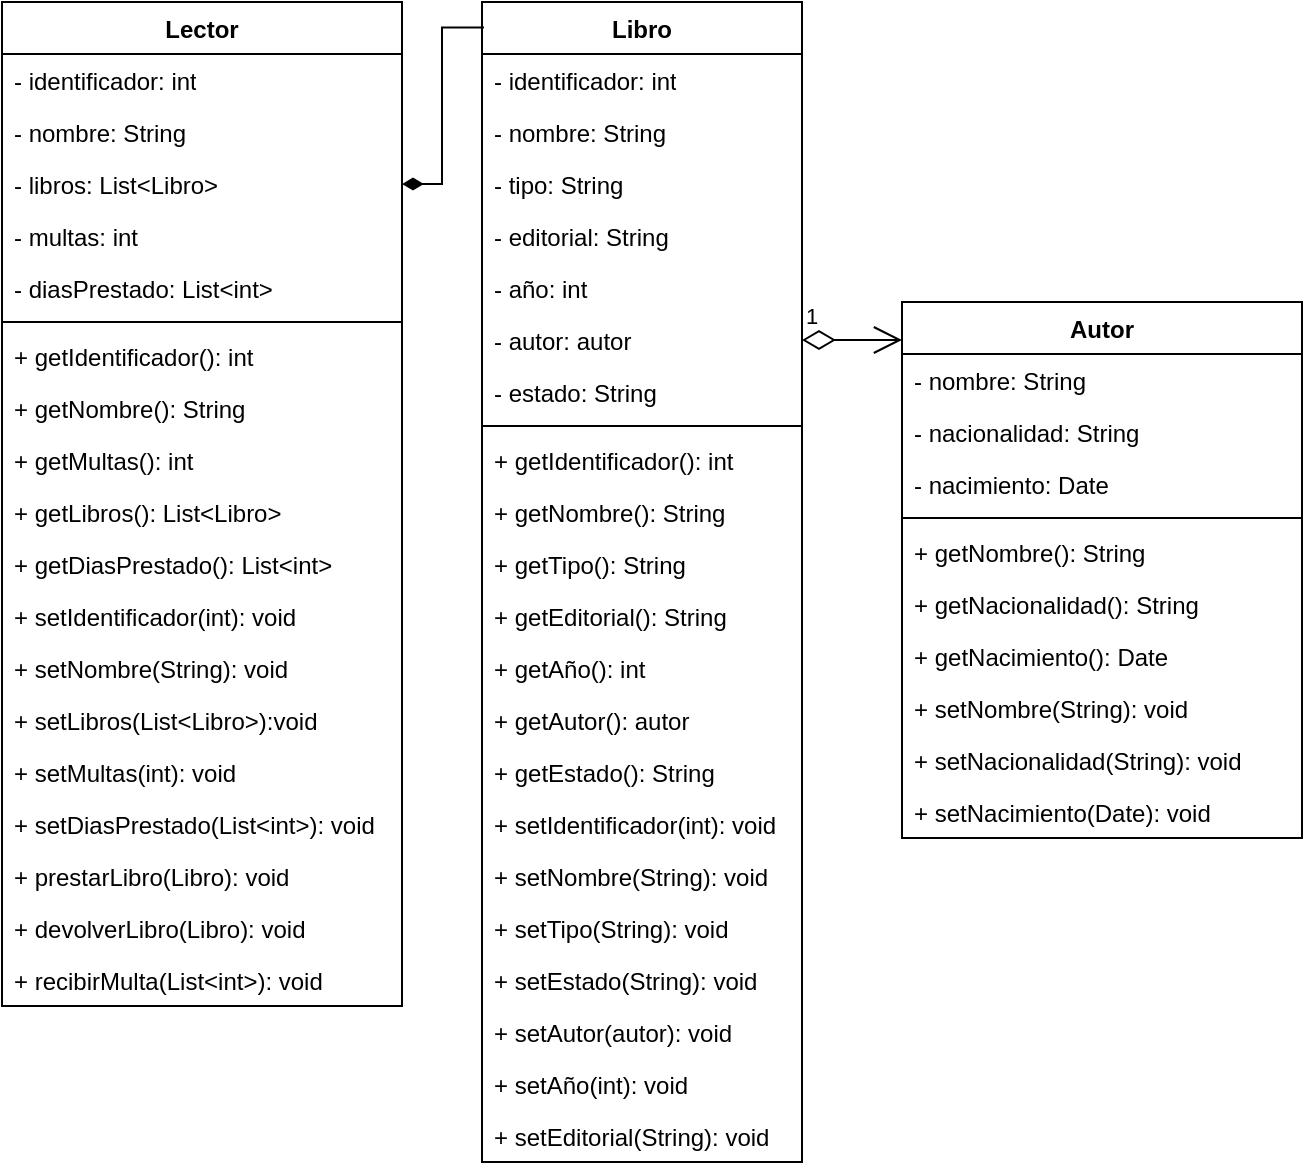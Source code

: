 <mxfile version="22.1.5" type="github">
  <diagram name="Página-1" id="alibKGlUhTbMBsRk6Oys">
    <mxGraphModel dx="1385" dy="849" grid="1" gridSize="10" guides="1" tooltips="1" connect="1" arrows="1" fold="1" page="1" pageScale="1" pageWidth="827" pageHeight="1169" math="0" shadow="0">
      <root>
        <mxCell id="0" />
        <mxCell id="1" parent="0" />
        <mxCell id="xswCKR9SwKCdyuUtCMko-1" value="Libro" style="swimlane;fontStyle=1;align=center;verticalAlign=top;childLayout=stackLayout;horizontal=1;startSize=26;horizontalStack=0;resizeParent=1;resizeParentMax=0;resizeLast=0;collapsible=1;marginBottom=0;whiteSpace=wrap;html=1;" vertex="1" parent="1">
          <mxGeometry x="40" y="160" width="160" height="580" as="geometry" />
        </mxCell>
        <mxCell id="xswCKR9SwKCdyuUtCMko-2" value="- identificador: int" style="text;strokeColor=none;fillColor=none;align=left;verticalAlign=top;spacingLeft=4;spacingRight=4;overflow=hidden;rotatable=0;points=[[0,0.5],[1,0.5]];portConstraint=eastwest;whiteSpace=wrap;html=1;" vertex="1" parent="xswCKR9SwKCdyuUtCMko-1">
          <mxGeometry y="26" width="160" height="26" as="geometry" />
        </mxCell>
        <mxCell id="xswCKR9SwKCdyuUtCMko-5" value="- nombre: String" style="text;strokeColor=none;fillColor=none;align=left;verticalAlign=top;spacingLeft=4;spacingRight=4;overflow=hidden;rotatable=0;points=[[0,0.5],[1,0.5]];portConstraint=eastwest;whiteSpace=wrap;html=1;" vertex="1" parent="xswCKR9SwKCdyuUtCMko-1">
          <mxGeometry y="52" width="160" height="26" as="geometry" />
        </mxCell>
        <mxCell id="xswCKR9SwKCdyuUtCMko-6" value="- tipo: String" style="text;strokeColor=none;fillColor=none;align=left;verticalAlign=top;spacingLeft=4;spacingRight=4;overflow=hidden;rotatable=0;points=[[0,0.5],[1,0.5]];portConstraint=eastwest;whiteSpace=wrap;html=1;" vertex="1" parent="xswCKR9SwKCdyuUtCMko-1">
          <mxGeometry y="78" width="160" height="26" as="geometry" />
        </mxCell>
        <mxCell id="xswCKR9SwKCdyuUtCMko-7" value="- editorial: String" style="text;strokeColor=none;fillColor=none;align=left;verticalAlign=top;spacingLeft=4;spacingRight=4;overflow=hidden;rotatable=0;points=[[0,0.5],[1,0.5]];portConstraint=eastwest;whiteSpace=wrap;html=1;" vertex="1" parent="xswCKR9SwKCdyuUtCMko-1">
          <mxGeometry y="104" width="160" height="26" as="geometry" />
        </mxCell>
        <mxCell id="xswCKR9SwKCdyuUtCMko-8" value="- año: int" style="text;strokeColor=none;fillColor=none;align=left;verticalAlign=top;spacingLeft=4;spacingRight=4;overflow=hidden;rotatable=0;points=[[0,0.5],[1,0.5]];portConstraint=eastwest;whiteSpace=wrap;html=1;" vertex="1" parent="xswCKR9SwKCdyuUtCMko-1">
          <mxGeometry y="130" width="160" height="26" as="geometry" />
        </mxCell>
        <mxCell id="xswCKR9SwKCdyuUtCMko-9" value="- autor: autor" style="text;strokeColor=none;fillColor=none;align=left;verticalAlign=top;spacingLeft=4;spacingRight=4;overflow=hidden;rotatable=0;points=[[0,0.5],[1,0.5]];portConstraint=eastwest;whiteSpace=wrap;html=1;" vertex="1" parent="xswCKR9SwKCdyuUtCMko-1">
          <mxGeometry y="156" width="160" height="26" as="geometry" />
        </mxCell>
        <mxCell id="xswCKR9SwKCdyuUtCMko-31" value="- estado: String" style="text;strokeColor=none;fillColor=none;align=left;verticalAlign=top;spacingLeft=4;spacingRight=4;overflow=hidden;rotatable=0;points=[[0,0.5],[1,0.5]];portConstraint=eastwest;whiteSpace=wrap;html=1;" vertex="1" parent="xswCKR9SwKCdyuUtCMko-1">
          <mxGeometry y="182" width="160" height="26" as="geometry" />
        </mxCell>
        <mxCell id="xswCKR9SwKCdyuUtCMko-3" value="" style="line;strokeWidth=1;fillColor=none;align=left;verticalAlign=middle;spacingTop=-1;spacingLeft=3;spacingRight=3;rotatable=0;labelPosition=right;points=[];portConstraint=eastwest;strokeColor=inherit;" vertex="1" parent="xswCKR9SwKCdyuUtCMko-1">
          <mxGeometry y="208" width="160" height="8" as="geometry" />
        </mxCell>
        <mxCell id="xswCKR9SwKCdyuUtCMko-48" value="+ getIdentificador(): int" style="text;strokeColor=none;fillColor=none;align=left;verticalAlign=top;spacingLeft=4;spacingRight=4;overflow=hidden;rotatable=0;points=[[0,0.5],[1,0.5]];portConstraint=eastwest;whiteSpace=wrap;html=1;" vertex="1" parent="xswCKR9SwKCdyuUtCMko-1">
          <mxGeometry y="216" width="160" height="26" as="geometry" />
        </mxCell>
        <mxCell id="xswCKR9SwKCdyuUtCMko-49" value="+ getNombre(): String" style="text;strokeColor=none;fillColor=none;align=left;verticalAlign=top;spacingLeft=4;spacingRight=4;overflow=hidden;rotatable=0;points=[[0,0.5],[1,0.5]];portConstraint=eastwest;whiteSpace=wrap;html=1;" vertex="1" parent="xswCKR9SwKCdyuUtCMko-1">
          <mxGeometry y="242" width="160" height="26" as="geometry" />
        </mxCell>
        <mxCell id="xswCKR9SwKCdyuUtCMko-50" value="+ getTipo(): String" style="text;strokeColor=none;fillColor=none;align=left;verticalAlign=top;spacingLeft=4;spacingRight=4;overflow=hidden;rotatable=0;points=[[0,0.5],[1,0.5]];portConstraint=eastwest;whiteSpace=wrap;html=1;" vertex="1" parent="xswCKR9SwKCdyuUtCMko-1">
          <mxGeometry y="268" width="160" height="26" as="geometry" />
        </mxCell>
        <mxCell id="xswCKR9SwKCdyuUtCMko-51" value="+ getEditorial(): String" style="text;strokeColor=none;fillColor=none;align=left;verticalAlign=top;spacingLeft=4;spacingRight=4;overflow=hidden;rotatable=0;points=[[0,0.5],[1,0.5]];portConstraint=eastwest;whiteSpace=wrap;html=1;" vertex="1" parent="xswCKR9SwKCdyuUtCMko-1">
          <mxGeometry y="294" width="160" height="26" as="geometry" />
        </mxCell>
        <mxCell id="xswCKR9SwKCdyuUtCMko-4" value="+ getAño(): int" style="text;strokeColor=none;fillColor=none;align=left;verticalAlign=top;spacingLeft=4;spacingRight=4;overflow=hidden;rotatable=0;points=[[0,0.5],[1,0.5]];portConstraint=eastwest;whiteSpace=wrap;html=1;" vertex="1" parent="xswCKR9SwKCdyuUtCMko-1">
          <mxGeometry y="320" width="160" height="26" as="geometry" />
        </mxCell>
        <mxCell id="xswCKR9SwKCdyuUtCMko-52" value="+ getAutor(): autor" style="text;strokeColor=none;fillColor=none;align=left;verticalAlign=top;spacingLeft=4;spacingRight=4;overflow=hidden;rotatable=0;points=[[0,0.5],[1,0.5]];portConstraint=eastwest;whiteSpace=wrap;html=1;" vertex="1" parent="xswCKR9SwKCdyuUtCMko-1">
          <mxGeometry y="346" width="160" height="26" as="geometry" />
        </mxCell>
        <mxCell id="xswCKR9SwKCdyuUtCMko-53" value="+ getEstado(): String" style="text;strokeColor=none;fillColor=none;align=left;verticalAlign=top;spacingLeft=4;spacingRight=4;overflow=hidden;rotatable=0;points=[[0,0.5],[1,0.5]];portConstraint=eastwest;whiteSpace=wrap;html=1;" vertex="1" parent="xswCKR9SwKCdyuUtCMko-1">
          <mxGeometry y="372" width="160" height="26" as="geometry" />
        </mxCell>
        <mxCell id="xswCKR9SwKCdyuUtCMko-54" value="+ setIdentificador(int): void" style="text;strokeColor=none;fillColor=none;align=left;verticalAlign=top;spacingLeft=4;spacingRight=4;overflow=hidden;rotatable=0;points=[[0,0.5],[1,0.5]];portConstraint=eastwest;whiteSpace=wrap;html=1;" vertex="1" parent="xswCKR9SwKCdyuUtCMko-1">
          <mxGeometry y="398" width="160" height="26" as="geometry" />
        </mxCell>
        <mxCell id="xswCKR9SwKCdyuUtCMko-55" value="+ setNombre(String): void" style="text;strokeColor=none;fillColor=none;align=left;verticalAlign=top;spacingLeft=4;spacingRight=4;overflow=hidden;rotatable=0;points=[[0,0.5],[1,0.5]];portConstraint=eastwest;whiteSpace=wrap;html=1;" vertex="1" parent="xswCKR9SwKCdyuUtCMko-1">
          <mxGeometry y="424" width="160" height="26" as="geometry" />
        </mxCell>
        <mxCell id="xswCKR9SwKCdyuUtCMko-56" value="+ setTipo(String): void" style="text;strokeColor=none;fillColor=none;align=left;verticalAlign=top;spacingLeft=4;spacingRight=4;overflow=hidden;rotatable=0;points=[[0,0.5],[1,0.5]];portConstraint=eastwest;whiteSpace=wrap;html=1;" vertex="1" parent="xswCKR9SwKCdyuUtCMko-1">
          <mxGeometry y="450" width="160" height="26" as="geometry" />
        </mxCell>
        <mxCell id="xswCKR9SwKCdyuUtCMko-60" value="+ setEstado(String): void" style="text;strokeColor=none;fillColor=none;align=left;verticalAlign=top;spacingLeft=4;spacingRight=4;overflow=hidden;rotatable=0;points=[[0,0.5],[1,0.5]];portConstraint=eastwest;whiteSpace=wrap;html=1;" vertex="1" parent="xswCKR9SwKCdyuUtCMko-1">
          <mxGeometry y="476" width="160" height="26" as="geometry" />
        </mxCell>
        <mxCell id="xswCKR9SwKCdyuUtCMko-59" value="+ setAutor(autor): void" style="text;strokeColor=none;fillColor=none;align=left;verticalAlign=top;spacingLeft=4;spacingRight=4;overflow=hidden;rotatable=0;points=[[0,0.5],[1,0.5]];portConstraint=eastwest;whiteSpace=wrap;html=1;" vertex="1" parent="xswCKR9SwKCdyuUtCMko-1">
          <mxGeometry y="502" width="160" height="26" as="geometry" />
        </mxCell>
        <mxCell id="xswCKR9SwKCdyuUtCMko-58" value="+ setAño(int): void" style="text;strokeColor=none;fillColor=none;align=left;verticalAlign=top;spacingLeft=4;spacingRight=4;overflow=hidden;rotatable=0;points=[[0,0.5],[1,0.5]];portConstraint=eastwest;whiteSpace=wrap;html=1;" vertex="1" parent="xswCKR9SwKCdyuUtCMko-1">
          <mxGeometry y="528" width="160" height="26" as="geometry" />
        </mxCell>
        <mxCell id="xswCKR9SwKCdyuUtCMko-57" value="+ setEditorial(String): void" style="text;strokeColor=none;fillColor=none;align=left;verticalAlign=top;spacingLeft=4;spacingRight=4;overflow=hidden;rotatable=0;points=[[0,0.5],[1,0.5]];portConstraint=eastwest;whiteSpace=wrap;html=1;" vertex="1" parent="xswCKR9SwKCdyuUtCMko-1">
          <mxGeometry y="554" width="160" height="26" as="geometry" />
        </mxCell>
        <mxCell id="xswCKR9SwKCdyuUtCMko-10" value="Autor" style="swimlane;fontStyle=1;align=center;verticalAlign=top;childLayout=stackLayout;horizontal=1;startSize=26;horizontalStack=0;resizeParent=1;resizeParentMax=0;resizeLast=0;collapsible=1;marginBottom=0;whiteSpace=wrap;html=1;" vertex="1" parent="1">
          <mxGeometry x="250" y="310" width="200" height="268" as="geometry" />
        </mxCell>
        <mxCell id="xswCKR9SwKCdyuUtCMko-11" value="- nombre: String" style="text;strokeColor=none;fillColor=none;align=left;verticalAlign=top;spacingLeft=4;spacingRight=4;overflow=hidden;rotatable=0;points=[[0,0.5],[1,0.5]];portConstraint=eastwest;whiteSpace=wrap;html=1;" vertex="1" parent="xswCKR9SwKCdyuUtCMko-10">
          <mxGeometry y="26" width="200" height="26" as="geometry" />
        </mxCell>
        <mxCell id="xswCKR9SwKCdyuUtCMko-12" value="- nacionalidad: String" style="text;strokeColor=none;fillColor=none;align=left;verticalAlign=top;spacingLeft=4;spacingRight=4;overflow=hidden;rotatable=0;points=[[0,0.5],[1,0.5]];portConstraint=eastwest;whiteSpace=wrap;html=1;" vertex="1" parent="xswCKR9SwKCdyuUtCMko-10">
          <mxGeometry y="52" width="200" height="26" as="geometry" />
        </mxCell>
        <mxCell id="xswCKR9SwKCdyuUtCMko-13" value="- nacimiento: Date" style="text;strokeColor=none;fillColor=none;align=left;verticalAlign=top;spacingLeft=4;spacingRight=4;overflow=hidden;rotatable=0;points=[[0,0.5],[1,0.5]];portConstraint=eastwest;whiteSpace=wrap;html=1;" vertex="1" parent="xswCKR9SwKCdyuUtCMko-10">
          <mxGeometry y="78" width="200" height="26" as="geometry" />
        </mxCell>
        <mxCell id="xswCKR9SwKCdyuUtCMko-17" value="" style="line;strokeWidth=1;fillColor=none;align=left;verticalAlign=middle;spacingTop=-1;spacingLeft=3;spacingRight=3;rotatable=0;labelPosition=right;points=[];portConstraint=eastwest;strokeColor=inherit;" vertex="1" parent="xswCKR9SwKCdyuUtCMko-10">
          <mxGeometry y="104" width="200" height="8" as="geometry" />
        </mxCell>
        <mxCell id="xswCKR9SwKCdyuUtCMko-18" value="+ getNombre(): String" style="text;strokeColor=none;fillColor=none;align=left;verticalAlign=top;spacingLeft=4;spacingRight=4;overflow=hidden;rotatable=0;points=[[0,0.5],[1,0.5]];portConstraint=eastwest;whiteSpace=wrap;html=1;" vertex="1" parent="xswCKR9SwKCdyuUtCMko-10">
          <mxGeometry y="112" width="200" height="26" as="geometry" />
        </mxCell>
        <mxCell id="xswCKR9SwKCdyuUtCMko-43" value="+ getNacionalidad(): String" style="text;strokeColor=none;fillColor=none;align=left;verticalAlign=top;spacingLeft=4;spacingRight=4;overflow=hidden;rotatable=0;points=[[0,0.5],[1,0.5]];portConstraint=eastwest;whiteSpace=wrap;html=1;" vertex="1" parent="xswCKR9SwKCdyuUtCMko-10">
          <mxGeometry y="138" width="200" height="26" as="geometry" />
        </mxCell>
        <mxCell id="xswCKR9SwKCdyuUtCMko-44" value="+ getNacimiento(): Date" style="text;strokeColor=none;fillColor=none;align=left;verticalAlign=top;spacingLeft=4;spacingRight=4;overflow=hidden;rotatable=0;points=[[0,0.5],[1,0.5]];portConstraint=eastwest;whiteSpace=wrap;html=1;" vertex="1" parent="xswCKR9SwKCdyuUtCMko-10">
          <mxGeometry y="164" width="200" height="26" as="geometry" />
        </mxCell>
        <mxCell id="xswCKR9SwKCdyuUtCMko-45" value="+ setNombre(String): void" style="text;strokeColor=none;fillColor=none;align=left;verticalAlign=top;spacingLeft=4;spacingRight=4;overflow=hidden;rotatable=0;points=[[0,0.5],[1,0.5]];portConstraint=eastwest;whiteSpace=wrap;html=1;" vertex="1" parent="xswCKR9SwKCdyuUtCMko-10">
          <mxGeometry y="190" width="200" height="26" as="geometry" />
        </mxCell>
        <mxCell id="xswCKR9SwKCdyuUtCMko-46" value="+ setNacionalidad(String): void" style="text;strokeColor=none;fillColor=none;align=left;verticalAlign=top;spacingLeft=4;spacingRight=4;overflow=hidden;rotatable=0;points=[[0,0.5],[1,0.5]];portConstraint=eastwest;whiteSpace=wrap;html=1;" vertex="1" parent="xswCKR9SwKCdyuUtCMko-10">
          <mxGeometry y="216" width="200" height="26" as="geometry" />
        </mxCell>
        <mxCell id="xswCKR9SwKCdyuUtCMko-47" value="+ setNacimiento(Date): void" style="text;strokeColor=none;fillColor=none;align=left;verticalAlign=top;spacingLeft=4;spacingRight=4;overflow=hidden;rotatable=0;points=[[0,0.5],[1,0.5]];portConstraint=eastwest;whiteSpace=wrap;html=1;" vertex="1" parent="xswCKR9SwKCdyuUtCMko-10">
          <mxGeometry y="242" width="200" height="26" as="geometry" />
        </mxCell>
        <mxCell id="xswCKR9SwKCdyuUtCMko-21" value="1" style="endArrow=open;html=1;endSize=12;startArrow=diamondThin;startSize=14;startFill=0;edgeStyle=orthogonalEdgeStyle;align=left;verticalAlign=bottom;rounded=0;" edge="1" parent="1" source="xswCKR9SwKCdyuUtCMko-9" target="xswCKR9SwKCdyuUtCMko-10">
          <mxGeometry x="-1" y="3" relative="1" as="geometry">
            <mxPoint x="170" y="470" as="sourcePoint" />
            <mxPoint x="330" y="470" as="targetPoint" />
            <Array as="points">
              <mxPoint x="240" y="329" />
              <mxPoint x="240" y="329" />
            </Array>
          </mxGeometry>
        </mxCell>
        <mxCell id="xswCKR9SwKCdyuUtCMko-22" value="Lector" style="swimlane;fontStyle=1;align=center;verticalAlign=top;childLayout=stackLayout;horizontal=1;startSize=26;horizontalStack=0;resizeParent=1;resizeParentMax=0;resizeLast=0;collapsible=1;marginBottom=0;whiteSpace=wrap;html=1;" vertex="1" parent="1">
          <mxGeometry x="-200" y="160" width="200" height="502" as="geometry" />
        </mxCell>
        <mxCell id="xswCKR9SwKCdyuUtCMko-23" value="- identificador: int" style="text;strokeColor=none;fillColor=none;align=left;verticalAlign=top;spacingLeft=4;spacingRight=4;overflow=hidden;rotatable=0;points=[[0,0.5],[1,0.5]];portConstraint=eastwest;whiteSpace=wrap;html=1;" vertex="1" parent="xswCKR9SwKCdyuUtCMko-22">
          <mxGeometry y="26" width="200" height="26" as="geometry" />
        </mxCell>
        <mxCell id="xswCKR9SwKCdyuUtCMko-24" value="- nombre: String" style="text;strokeColor=none;fillColor=none;align=left;verticalAlign=top;spacingLeft=4;spacingRight=4;overflow=hidden;rotatable=0;points=[[0,0.5],[1,0.5]];portConstraint=eastwest;whiteSpace=wrap;html=1;" vertex="1" parent="xswCKR9SwKCdyuUtCMko-22">
          <mxGeometry y="52" width="200" height="26" as="geometry" />
        </mxCell>
        <mxCell id="xswCKR9SwKCdyuUtCMko-32" value="- libros: List&amp;lt;Libro&amp;gt;" style="text;strokeColor=none;fillColor=none;align=left;verticalAlign=top;spacingLeft=4;spacingRight=4;overflow=hidden;rotatable=0;points=[[0,0.5],[1,0.5]];portConstraint=eastwest;whiteSpace=wrap;html=1;" vertex="1" parent="xswCKR9SwKCdyuUtCMko-22">
          <mxGeometry y="78" width="200" height="26" as="geometry" />
        </mxCell>
        <mxCell id="xswCKR9SwKCdyuUtCMko-35" value="- multas: int" style="text;strokeColor=none;fillColor=none;align=left;verticalAlign=top;spacingLeft=4;spacingRight=4;overflow=hidden;rotatable=0;points=[[0,0.5],[1,0.5]];portConstraint=eastwest;whiteSpace=wrap;html=1;" vertex="1" parent="xswCKR9SwKCdyuUtCMko-22">
          <mxGeometry y="104" width="200" height="26" as="geometry" />
        </mxCell>
        <mxCell id="xswCKR9SwKCdyuUtCMko-61" value="- diasPrestado: List&amp;lt;int&amp;gt;" style="text;strokeColor=none;fillColor=none;align=left;verticalAlign=top;spacingLeft=4;spacingRight=4;overflow=hidden;rotatable=0;points=[[0,0.5],[1,0.5]];portConstraint=eastwest;whiteSpace=wrap;html=1;" vertex="1" parent="xswCKR9SwKCdyuUtCMko-22">
          <mxGeometry y="130" width="200" height="26" as="geometry" />
        </mxCell>
        <mxCell id="xswCKR9SwKCdyuUtCMko-29" value="" style="line;strokeWidth=1;fillColor=none;align=left;verticalAlign=middle;spacingTop=-1;spacingLeft=3;spacingRight=3;rotatable=0;labelPosition=right;points=[];portConstraint=eastwest;strokeColor=inherit;" vertex="1" parent="xswCKR9SwKCdyuUtCMko-22">
          <mxGeometry y="156" width="200" height="8" as="geometry" />
        </mxCell>
        <mxCell id="xswCKR9SwKCdyuUtCMko-36" value="+ getIdentificador(): int" style="text;strokeColor=none;fillColor=none;align=left;verticalAlign=top;spacingLeft=4;spacingRight=4;overflow=hidden;rotatable=0;points=[[0,0.5],[1,0.5]];portConstraint=eastwest;whiteSpace=wrap;html=1;" vertex="1" parent="xswCKR9SwKCdyuUtCMko-22">
          <mxGeometry y="164" width="200" height="26" as="geometry" />
        </mxCell>
        <mxCell id="xswCKR9SwKCdyuUtCMko-38" value="+ getNombre(): String" style="text;strokeColor=none;fillColor=none;align=left;verticalAlign=top;spacingLeft=4;spacingRight=4;overflow=hidden;rotatable=0;points=[[0,0.5],[1,0.5]];portConstraint=eastwest;whiteSpace=wrap;html=1;" vertex="1" parent="xswCKR9SwKCdyuUtCMko-22">
          <mxGeometry y="190" width="200" height="26" as="geometry" />
        </mxCell>
        <mxCell id="xswCKR9SwKCdyuUtCMko-30" value="+ getMultas(): int" style="text;strokeColor=none;fillColor=none;align=left;verticalAlign=top;spacingLeft=4;spacingRight=4;overflow=hidden;rotatable=0;points=[[0,0.5],[1,0.5]];portConstraint=eastwest;whiteSpace=wrap;html=1;" vertex="1" parent="xswCKR9SwKCdyuUtCMko-22">
          <mxGeometry y="216" width="200" height="26" as="geometry" />
        </mxCell>
        <mxCell id="xswCKR9SwKCdyuUtCMko-37" value="+ getLibros(): List&amp;lt;Libro&amp;gt;" style="text;strokeColor=none;fillColor=none;align=left;verticalAlign=top;spacingLeft=4;spacingRight=4;overflow=hidden;rotatable=0;points=[[0,0.5],[1,0.5]];portConstraint=eastwest;whiteSpace=wrap;html=1;" vertex="1" parent="xswCKR9SwKCdyuUtCMko-22">
          <mxGeometry y="242" width="200" height="26" as="geometry" />
        </mxCell>
        <mxCell id="xswCKR9SwKCdyuUtCMko-63" value="+ getDiasPrestado(): List&amp;lt;int&amp;gt;" style="text;strokeColor=none;fillColor=none;align=left;verticalAlign=top;spacingLeft=4;spacingRight=4;overflow=hidden;rotatable=0;points=[[0,0.5],[1,0.5]];portConstraint=eastwest;whiteSpace=wrap;html=1;" vertex="1" parent="xswCKR9SwKCdyuUtCMko-22">
          <mxGeometry y="268" width="200" height="26" as="geometry" />
        </mxCell>
        <mxCell id="xswCKR9SwKCdyuUtCMko-39" value="+ setIdentificador(int): void" style="text;strokeColor=none;fillColor=none;align=left;verticalAlign=top;spacingLeft=4;spacingRight=4;overflow=hidden;rotatable=0;points=[[0,0.5],[1,0.5]];portConstraint=eastwest;whiteSpace=wrap;html=1;" vertex="1" parent="xswCKR9SwKCdyuUtCMko-22">
          <mxGeometry y="294" width="200" height="26" as="geometry" />
        </mxCell>
        <mxCell id="xswCKR9SwKCdyuUtCMko-40" value="+ setNombre(String): void" style="text;strokeColor=none;fillColor=none;align=left;verticalAlign=top;spacingLeft=4;spacingRight=4;overflow=hidden;rotatable=0;points=[[0,0.5],[1,0.5]];portConstraint=eastwest;whiteSpace=wrap;html=1;" vertex="1" parent="xswCKR9SwKCdyuUtCMko-22">
          <mxGeometry y="320" width="200" height="26" as="geometry" />
        </mxCell>
        <mxCell id="xswCKR9SwKCdyuUtCMko-42" value="+ setLibros(List&amp;lt;Libro&amp;gt;):void" style="text;strokeColor=none;fillColor=none;align=left;verticalAlign=top;spacingLeft=4;spacingRight=4;overflow=hidden;rotatable=0;points=[[0,0.5],[1,0.5]];portConstraint=eastwest;whiteSpace=wrap;html=1;" vertex="1" parent="xswCKR9SwKCdyuUtCMko-22">
          <mxGeometry y="346" width="200" height="26" as="geometry" />
        </mxCell>
        <mxCell id="xswCKR9SwKCdyuUtCMko-41" value="+ setMultas(int): void" style="text;strokeColor=none;fillColor=none;align=left;verticalAlign=top;spacingLeft=4;spacingRight=4;overflow=hidden;rotatable=0;points=[[0,0.5],[1,0.5]];portConstraint=eastwest;whiteSpace=wrap;html=1;" vertex="1" parent="xswCKR9SwKCdyuUtCMko-22">
          <mxGeometry y="372" width="200" height="26" as="geometry" />
        </mxCell>
        <mxCell id="xswCKR9SwKCdyuUtCMko-62" value="+ setDiasPrestado(List&amp;lt;int&amp;gt;): void" style="text;strokeColor=none;fillColor=none;align=left;verticalAlign=top;spacingLeft=4;spacingRight=4;overflow=hidden;rotatable=0;points=[[0,0.5],[1,0.5]];portConstraint=eastwest;whiteSpace=wrap;html=1;" vertex="1" parent="xswCKR9SwKCdyuUtCMko-22">
          <mxGeometry y="398" width="200" height="26" as="geometry" />
        </mxCell>
        <mxCell id="xswCKR9SwKCdyuUtCMko-64" value="+ prestarLibro(Libro): void" style="text;strokeColor=none;fillColor=none;align=left;verticalAlign=top;spacingLeft=4;spacingRight=4;overflow=hidden;rotatable=0;points=[[0,0.5],[1,0.5]];portConstraint=eastwest;whiteSpace=wrap;html=1;" vertex="1" parent="xswCKR9SwKCdyuUtCMko-22">
          <mxGeometry y="424" width="200" height="26" as="geometry" />
        </mxCell>
        <mxCell id="xswCKR9SwKCdyuUtCMko-65" value="+ devolverLibro(Libro): void" style="text;strokeColor=none;fillColor=none;align=left;verticalAlign=top;spacingLeft=4;spacingRight=4;overflow=hidden;rotatable=0;points=[[0,0.5],[1,0.5]];portConstraint=eastwest;whiteSpace=wrap;html=1;" vertex="1" parent="xswCKR9SwKCdyuUtCMko-22">
          <mxGeometry y="450" width="200" height="26" as="geometry" />
        </mxCell>
        <mxCell id="xswCKR9SwKCdyuUtCMko-69" value="+ recibirMulta(List&amp;lt;int&amp;gt;): void" style="text;strokeColor=none;fillColor=none;align=left;verticalAlign=top;spacingLeft=4;spacingRight=4;overflow=hidden;rotatable=0;points=[[0,0.5],[1,0.5]];portConstraint=eastwest;whiteSpace=wrap;html=1;" vertex="1" parent="xswCKR9SwKCdyuUtCMko-22">
          <mxGeometry y="476" width="200" height="26" as="geometry" />
        </mxCell>
        <mxCell id="xswCKR9SwKCdyuUtCMko-66" value="" style="endArrow=none;startArrow=diamondThin;endFill=0;startFill=1;html=1;verticalAlign=bottom;labelBackgroundColor=none;strokeWidth=1;startSize=8;endSize=8;rounded=0;entryX=0.006;entryY=0.022;entryDx=0;entryDy=0;entryPerimeter=0;exitX=1;exitY=0.5;exitDx=0;exitDy=0;edgeStyle=orthogonalEdgeStyle;" edge="1" parent="1" source="xswCKR9SwKCdyuUtCMko-32" target="xswCKR9SwKCdyuUtCMko-1">
          <mxGeometry width="160" relative="1" as="geometry">
            <mxPoint x="-140" y="470" as="sourcePoint" />
            <mxPoint x="20" y="470" as="targetPoint" />
          </mxGeometry>
        </mxCell>
      </root>
    </mxGraphModel>
  </diagram>
</mxfile>
